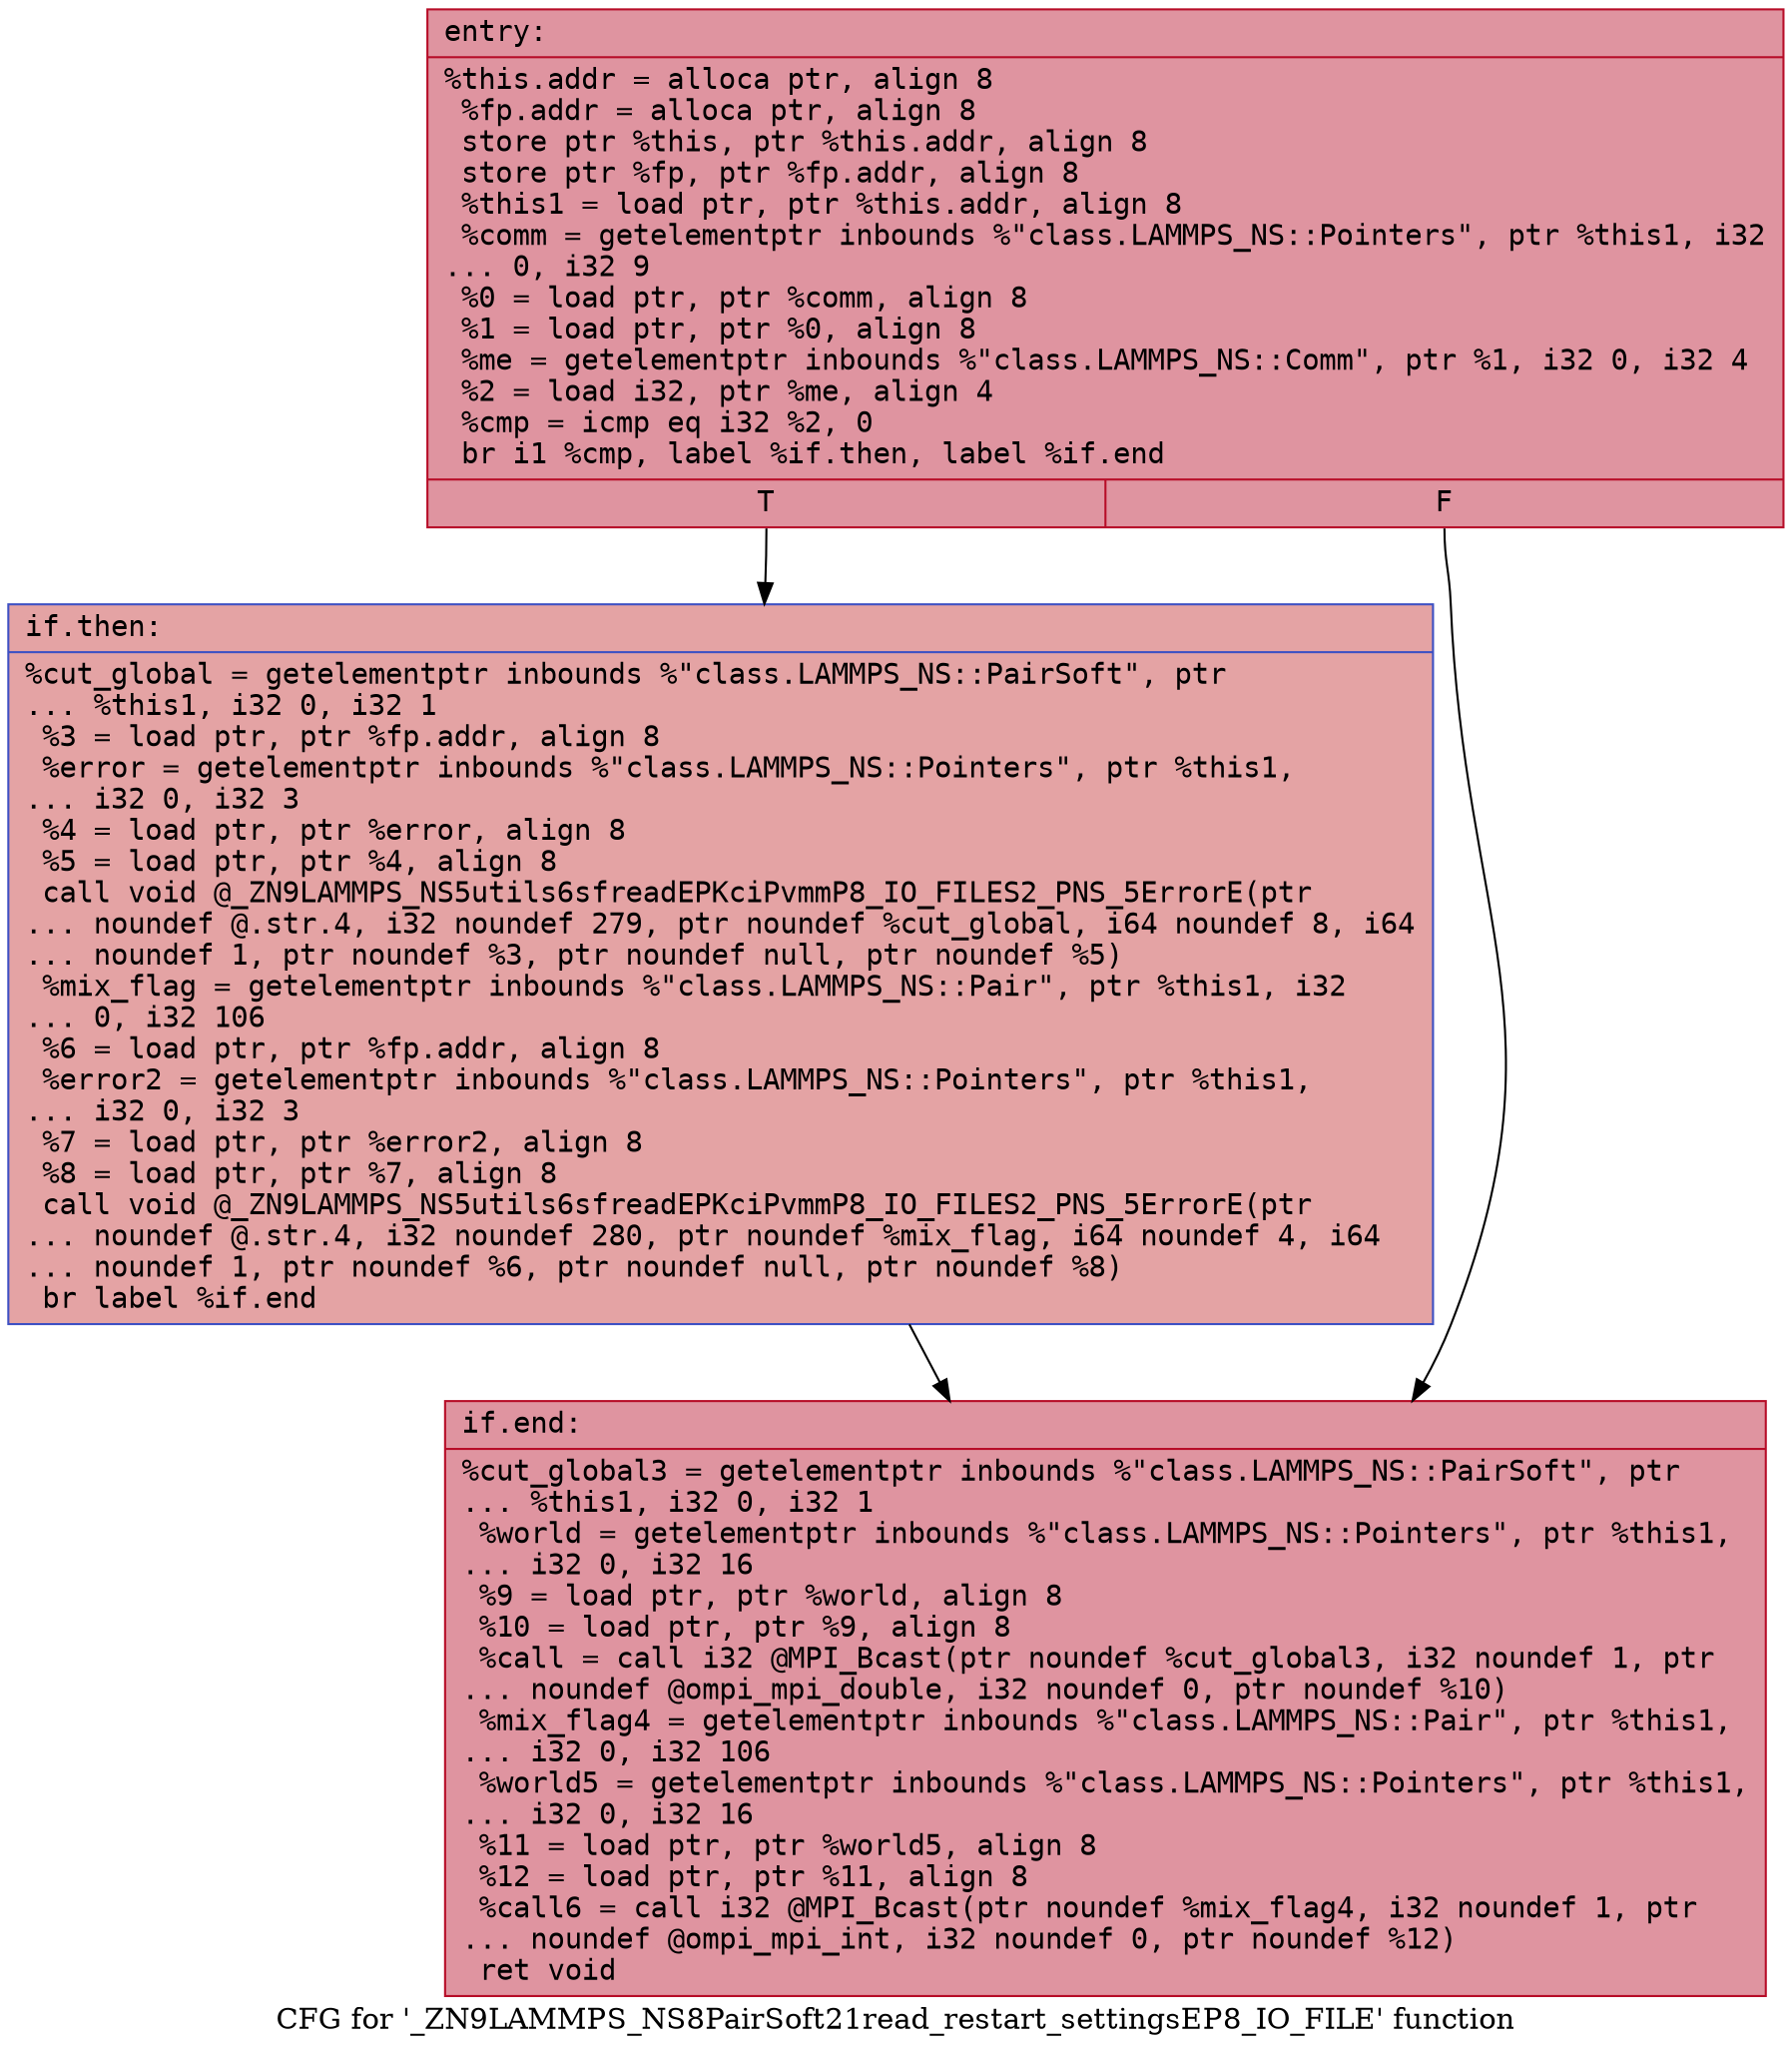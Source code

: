 digraph "CFG for '_ZN9LAMMPS_NS8PairSoft21read_restart_settingsEP8_IO_FILE' function" {
	label="CFG for '_ZN9LAMMPS_NS8PairSoft21read_restart_settingsEP8_IO_FILE' function";

	Node0x55bdb040b5f0 [shape=record,color="#b70d28ff", style=filled, fillcolor="#b70d2870" fontname="Courier",label="{entry:\l|  %this.addr = alloca ptr, align 8\l  %fp.addr = alloca ptr, align 8\l  store ptr %this, ptr %this.addr, align 8\l  store ptr %fp, ptr %fp.addr, align 8\l  %this1 = load ptr, ptr %this.addr, align 8\l  %comm = getelementptr inbounds %\"class.LAMMPS_NS::Pointers\", ptr %this1, i32\l... 0, i32 9\l  %0 = load ptr, ptr %comm, align 8\l  %1 = load ptr, ptr %0, align 8\l  %me = getelementptr inbounds %\"class.LAMMPS_NS::Comm\", ptr %1, i32 0, i32 4\l  %2 = load i32, ptr %me, align 4\l  %cmp = icmp eq i32 %2, 0\l  br i1 %cmp, label %if.then, label %if.end\l|{<s0>T|<s1>F}}"];
	Node0x55bdb040b5f0:s0 -> Node0x55bdb040beb0[tooltip="entry -> if.then\nProbability 37.50%" ];
	Node0x55bdb040b5f0:s1 -> Node0x55bdb040bf20[tooltip="entry -> if.end\nProbability 62.50%" ];
	Node0x55bdb040beb0 [shape=record,color="#3d50c3ff", style=filled, fillcolor="#c32e3170" fontname="Courier",label="{if.then:\l|  %cut_global = getelementptr inbounds %\"class.LAMMPS_NS::PairSoft\", ptr\l... %this1, i32 0, i32 1\l  %3 = load ptr, ptr %fp.addr, align 8\l  %error = getelementptr inbounds %\"class.LAMMPS_NS::Pointers\", ptr %this1,\l... i32 0, i32 3\l  %4 = load ptr, ptr %error, align 8\l  %5 = load ptr, ptr %4, align 8\l  call void @_ZN9LAMMPS_NS5utils6sfreadEPKciPvmmP8_IO_FILES2_PNS_5ErrorE(ptr\l... noundef @.str.4, i32 noundef 279, ptr noundef %cut_global, i64 noundef 8, i64\l... noundef 1, ptr noundef %3, ptr noundef null, ptr noundef %5)\l  %mix_flag = getelementptr inbounds %\"class.LAMMPS_NS::Pair\", ptr %this1, i32\l... 0, i32 106\l  %6 = load ptr, ptr %fp.addr, align 8\l  %error2 = getelementptr inbounds %\"class.LAMMPS_NS::Pointers\", ptr %this1,\l... i32 0, i32 3\l  %7 = load ptr, ptr %error2, align 8\l  %8 = load ptr, ptr %7, align 8\l  call void @_ZN9LAMMPS_NS5utils6sfreadEPKciPvmmP8_IO_FILES2_PNS_5ErrorE(ptr\l... noundef @.str.4, i32 noundef 280, ptr noundef %mix_flag, i64 noundef 4, i64\l... noundef 1, ptr noundef %6, ptr noundef null, ptr noundef %8)\l  br label %if.end\l}"];
	Node0x55bdb040beb0 -> Node0x55bdb040bf20[tooltip="if.then -> if.end\nProbability 100.00%" ];
	Node0x55bdb040bf20 [shape=record,color="#b70d28ff", style=filled, fillcolor="#b70d2870" fontname="Courier",label="{if.end:\l|  %cut_global3 = getelementptr inbounds %\"class.LAMMPS_NS::PairSoft\", ptr\l... %this1, i32 0, i32 1\l  %world = getelementptr inbounds %\"class.LAMMPS_NS::Pointers\", ptr %this1,\l... i32 0, i32 16\l  %9 = load ptr, ptr %world, align 8\l  %10 = load ptr, ptr %9, align 8\l  %call = call i32 @MPI_Bcast(ptr noundef %cut_global3, i32 noundef 1, ptr\l... noundef @ompi_mpi_double, i32 noundef 0, ptr noundef %10)\l  %mix_flag4 = getelementptr inbounds %\"class.LAMMPS_NS::Pair\", ptr %this1,\l... i32 0, i32 106\l  %world5 = getelementptr inbounds %\"class.LAMMPS_NS::Pointers\", ptr %this1,\l... i32 0, i32 16\l  %11 = load ptr, ptr %world5, align 8\l  %12 = load ptr, ptr %11, align 8\l  %call6 = call i32 @MPI_Bcast(ptr noundef %mix_flag4, i32 noundef 1, ptr\l... noundef @ompi_mpi_int, i32 noundef 0, ptr noundef %12)\l  ret void\l}"];
}
